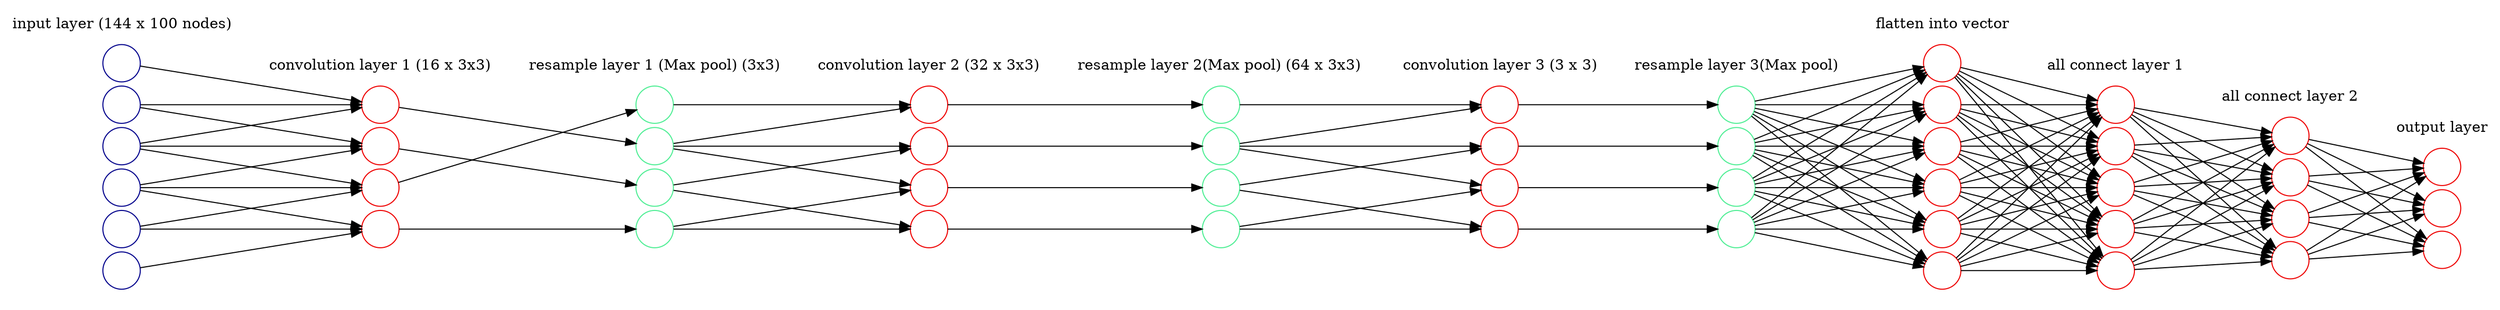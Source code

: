 digraph G {
	compound = true;
    rankdir=LR;
    splines=line;
    nodesep=.05;
    
    node [label=""];
    ordering=out;
 
	subgraph cluster_0 {
		rank=same;
		color=white;
                node [style=solid,color=blue4, shape=circle];
		x1 x2 x3 x4 x5 x6;
		label = "input layer (144 x 100 nodes)";
	}

	subgraph cluster_c1 {
		rank=source;
		color=white;
		node [style=solid,color=red2, shape=circle];
		c11 c12 c13 c14;
		label = "convolution layer 1 (16 x 3x3)";
	}

	subgraph cluster_s1 {
		rank=source;
		color=white;
		node [style=solid,color=seagreen2, shape=circle];
		s11 s12 s13 s14;
		label = "resample layer 1 (Max pool) (3x3)";
	}

	subgraph cluster_c2 {
		color=white;
		node [style=solid,color=red2, shape=circle];
		c21 c22 c23 c24;
		label="convolution layer 2 (32 x 3x3)";
	}

	subgraph cluster_s2 {
		color=white;
		node [style=solid,color=seagreen2, shape=circle];
		s21 s22 s23 s24;
		label="resample layer 2(Max pool) (64 x 3x3) ";
	}

	subgraph cluster_c3 {
		color=white;
		node [style=solid,color=red2, shape=circle];
		c31 c32 c33 c34;
		label="convolution layer 3 (3 x 3)";
	}

	subgraph cluster_s3 {
		color=white;
		node [style=solid,color=seagreen2, shape=circle];
		s31 s32 s33 s34;
		label="resample layer 3(Max pool)";
	}

	subgraph cluster_5 {
		color=white;
		node [style=solid,color=red2, shape=circle];
		a11 a12 a13 a14 a15 a16;
		label="flatten into vector";
	}

	subgraph cluster_6 {
		color=white;
		node [style=solid,color=red2, shape=circle];
		a21 a22 a23 a24 a25;
		label="all connect layer 1";
	}

	subgraph cluster_7 {
		color=white;
		node [style=solid,color=red2, shape=circle];
		a31 a32 a33 a34;
		label="all connect layer 2";
	}

	subgraph cluster_8 {
		color=white;
		node [style=solid,color=red2, shape=circle];
		o1 o2 o3;
		label="output layer";
	}
	
	{x1 x2 x3} -> c11;
	{x2 x3 x4} -> c12;
	{x3 x4 x5} -> c13;
	{x4 x5 x6} -> c14;

	c11 -> s11;
	c12 -> s12;
	c13 -> s13;
	c14 -> s14;
	
	{s11 s12} -> c21;
	{s12 s14} -> c22;
	{s11 s13} -> c23;
	{s11 s14} -> c24;

	c21 -> s21;
	c22 -> s22;
	c23 -> s23;
	c24 -> s24;

	{s21 s22} -> c31;
	{s22 s24} -> c32;
	{s21 s23} -> c33;
	{s21 s24} -> c34;

	c31 -> s31;
	c32 -> s32;
	c33 -> s33;
	c34 -> s34;

	{s31 s32 s33 s34}->
	{a11 a12 a13 a14 a15 a16};
	
	{a11 a12 a13 a14 a15 a16} -> 
	{a21 a22 a23 a24 a25};
	
	{a21 a22 a23 a24 a25}->
	{a31 a32 a33 a34};

	{a31 a32 a33 a34}->
	{o1 o2 o3}

}